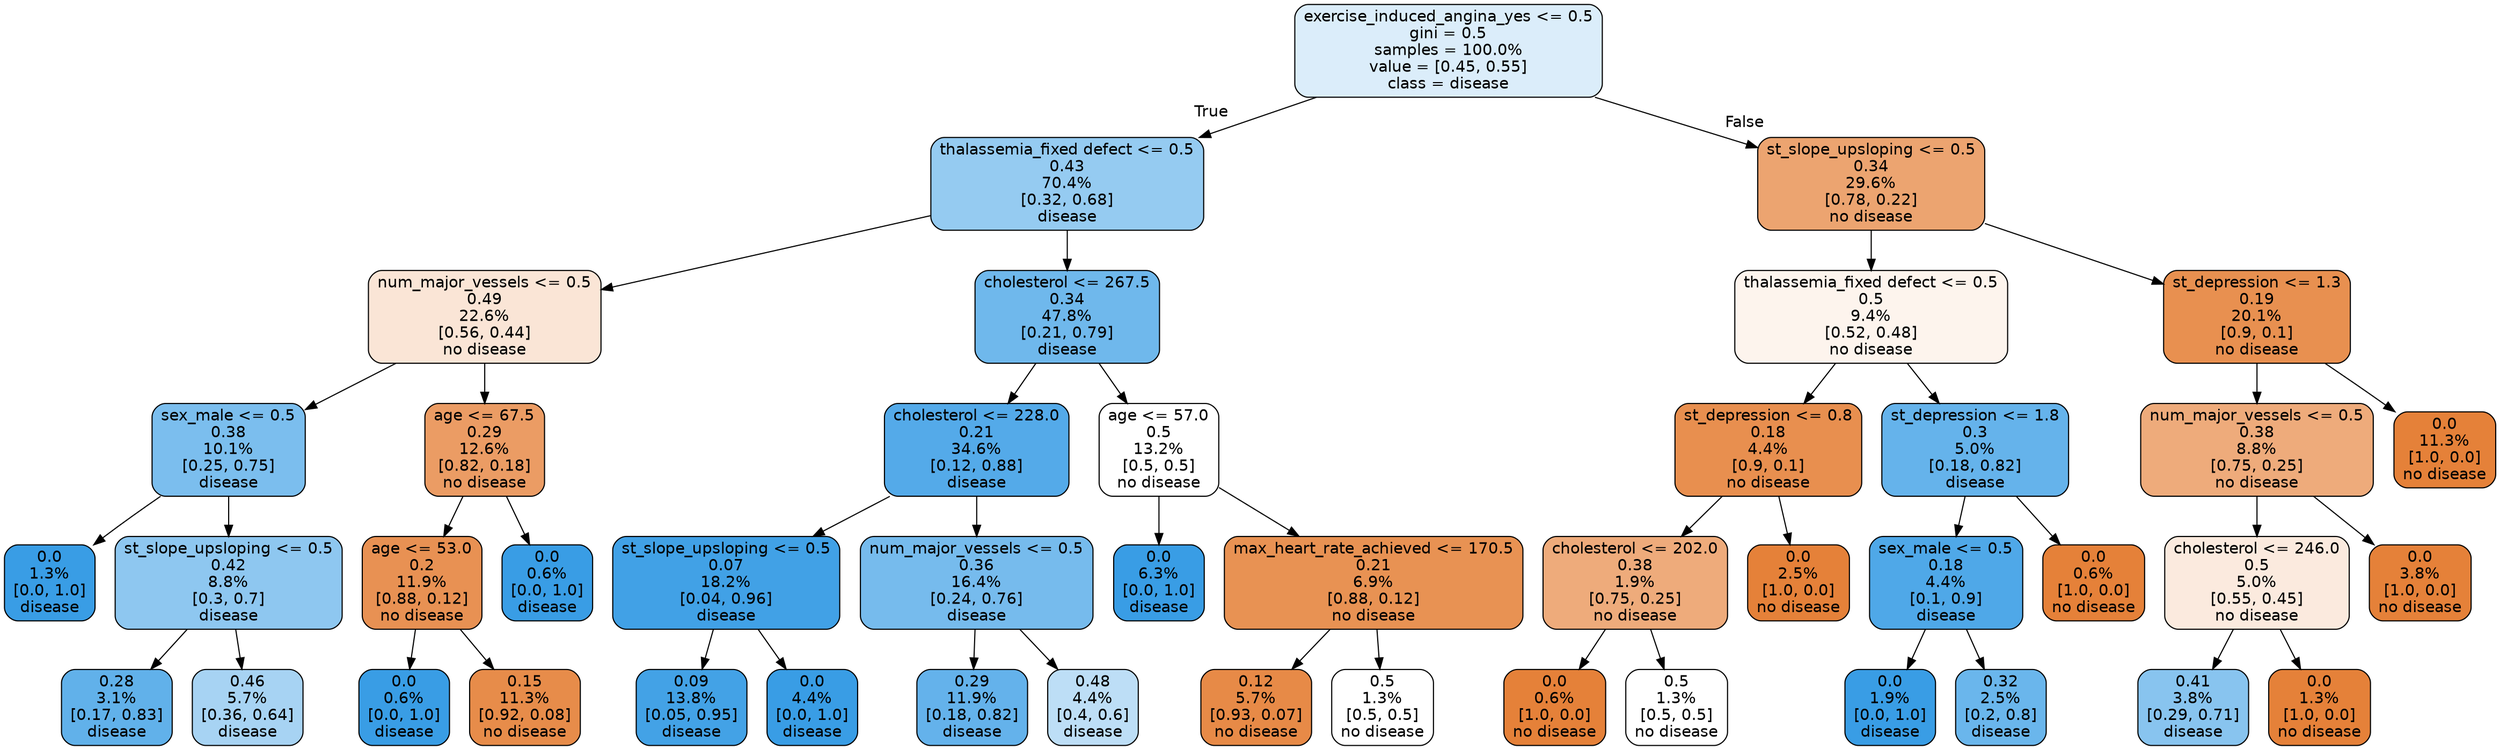 digraph Tree {
node [shape=box, style="filled, rounded", color="black", fontname=helvetica] ;
edge [fontname=helvetica] ;
0 [label="exercise_induced_angina_yes <= 0.5\ngini = 0.5\nsamples = 100.0%\nvalue = [0.45, 0.55]\nclass = disease", fillcolor="#dbedfa"] ;
1 [label="thalassemia_fixed defect <= 0.5\n0.43\n70.4%\n[0.32, 0.68]\ndisease", fillcolor="#95cbf1"] ;
0 -> 1 [labeldistance=2.5, labelangle=45, headlabel="True"] ;
2 [label="num_major_vessels <= 0.5\n0.49\n22.6%\n[0.56, 0.44]\nno disease", fillcolor="#fae5d6"] ;
1 -> 2 ;
3 [label="sex_male <= 0.5\n0.38\n10.1%\n[0.25, 0.75]\ndisease", fillcolor="#7bbeee"] ;
2 -> 3 ;
4 [label="0.0\n1.3%\n[0.0, 1.0]\ndisease", fillcolor="#399de5"] ;
3 -> 4 ;
5 [label="st_slope_upsloping <= 0.5\n0.42\n8.8%\n[0.3, 0.7]\ndisease", fillcolor="#8ec7f0"] ;
3 -> 5 ;
6 [label="0.28\n3.1%\n[0.17, 0.83]\ndisease", fillcolor="#61b1ea"] ;
5 -> 6 ;
7 [label="0.46\n5.7%\n[0.36, 0.64]\ndisease", fillcolor="#a7d3f3"] ;
5 -> 7 ;
8 [label="age <= 67.5\n0.29\n12.6%\n[0.82, 0.18]\nno disease", fillcolor="#eb9c64"] ;
2 -> 8 ;
9 [label="age <= 53.0\n0.2\n11.9%\n[0.88, 0.12]\nno disease", fillcolor="#e89153"] ;
8 -> 9 ;
10 [label="0.0\n0.6%\n[0.0, 1.0]\ndisease", fillcolor="#399de5"] ;
9 -> 10 ;
11 [label="0.15\n11.3%\n[0.92, 0.08]\nno disease", fillcolor="#e78c4a"] ;
9 -> 11 ;
12 [label="0.0\n0.6%\n[0.0, 1.0]\ndisease", fillcolor="#399de5"] ;
8 -> 12 ;
13 [label="cholesterol <= 267.5\n0.34\n47.8%\n[0.21, 0.79]\ndisease", fillcolor="#6fb8ec"] ;
1 -> 13 ;
14 [label="cholesterol <= 228.0\n0.21\n34.6%\n[0.12, 0.88]\ndisease", fillcolor="#54aae9"] ;
13 -> 14 ;
15 [label="st_slope_upsloping <= 0.5\n0.07\n18.2%\n[0.04, 0.96]\ndisease", fillcolor="#41a1e6"] ;
14 -> 15 ;
16 [label="0.09\n13.8%\n[0.05, 0.95]\ndisease", fillcolor="#43a2e6"] ;
15 -> 16 ;
17 [label="0.0\n4.4%\n[0.0, 1.0]\ndisease", fillcolor="#399de5"] ;
15 -> 17 ;
18 [label="num_major_vessels <= 0.5\n0.36\n16.4%\n[0.24, 0.76]\ndisease", fillcolor="#76bbed"] ;
14 -> 18 ;
19 [label="0.29\n11.9%\n[0.18, 0.82]\ndisease", fillcolor="#64b2eb"] ;
18 -> 19 ;
20 [label="0.48\n4.4%\n[0.4, 0.6]\ndisease", fillcolor="#bddef6"] ;
18 -> 20 ;
21 [label="age <= 57.0\n0.5\n13.2%\n[0.5, 0.5]\nno disease", fillcolor="#ffffff"] ;
13 -> 21 ;
22 [label="0.0\n6.3%\n[0.0, 1.0]\ndisease", fillcolor="#399de5"] ;
21 -> 22 ;
23 [label="max_heart_rate_achieved <= 170.5\n0.21\n6.9%\n[0.88, 0.12]\nno disease", fillcolor="#e89253"] ;
21 -> 23 ;
24 [label="0.12\n5.7%\n[0.93, 0.07]\nno disease", fillcolor="#e78a47"] ;
23 -> 24 ;
25 [label="0.5\n1.3%\n[0.5, 0.5]\nno disease", fillcolor="#ffffff"] ;
23 -> 25 ;
26 [label="st_slope_upsloping <= 0.5\n0.34\n29.6%\n[0.78, 0.22]\nno disease", fillcolor="#eca470"] ;
0 -> 26 [labeldistance=2.5, labelangle=-45, headlabel="False"] ;
27 [label="thalassemia_fixed defect <= 0.5\n0.5\n9.4%\n[0.52, 0.48]\nno disease", fillcolor="#fdf4ed"] ;
26 -> 27 ;
28 [label="st_depression <= 0.8\n0.18\n4.4%\n[0.9, 0.1]\nno disease", fillcolor="#e88f4f"] ;
27 -> 28 ;
29 [label="cholesterol <= 202.0\n0.38\n1.9%\n[0.75, 0.25]\nno disease", fillcolor="#eeab7b"] ;
28 -> 29 ;
30 [label="0.0\n0.6%\n[1.0, 0.0]\nno disease", fillcolor="#e58139"] ;
29 -> 30 ;
31 [label="0.5\n1.3%\n[0.5, 0.5]\nno disease", fillcolor="#ffffff"] ;
29 -> 31 ;
32 [label="0.0\n2.5%\n[1.0, 0.0]\nno disease", fillcolor="#e58139"] ;
28 -> 32 ;
33 [label="st_depression <= 1.8\n0.3\n5.0%\n[0.18, 0.82]\ndisease", fillcolor="#65b3eb"] ;
27 -> 33 ;
34 [label="sex_male <= 0.5\n0.18\n4.4%\n[0.1, 0.9]\ndisease", fillcolor="#4fa8e8"] ;
33 -> 34 ;
35 [label="0.0\n1.9%\n[0.0, 1.0]\ndisease", fillcolor="#399de5"] ;
34 -> 35 ;
36 [label="0.32\n2.5%\n[0.2, 0.8]\ndisease", fillcolor="#6ab6ec"] ;
34 -> 36 ;
37 [label="0.0\n0.6%\n[1.0, 0.0]\nno disease", fillcolor="#e58139"] ;
33 -> 37 ;
38 [label="st_depression <= 1.3\n0.19\n20.1%\n[0.9, 0.1]\nno disease", fillcolor="#e89050"] ;
26 -> 38 ;
39 [label="num_major_vessels <= 0.5\n0.38\n8.8%\n[0.75, 0.25]\nno disease", fillcolor="#eeab7b"] ;
38 -> 39 ;
40 [label="cholesterol <= 246.0\n0.5\n5.0%\n[0.55, 0.45]\nno disease", fillcolor="#fbeade"] ;
39 -> 40 ;
41 [label="0.41\n3.8%\n[0.29, 0.71]\ndisease", fillcolor="#88c4ef"] ;
40 -> 41 ;
42 [label="0.0\n1.3%\n[1.0, 0.0]\nno disease", fillcolor="#e58139"] ;
40 -> 42 ;
43 [label="0.0\n3.8%\n[1.0, 0.0]\nno disease", fillcolor="#e58139"] ;
39 -> 43 ;
44 [label="0.0\n11.3%\n[1.0, 0.0]\nno disease", fillcolor="#e58139"] ;
38 -> 44 ;
}